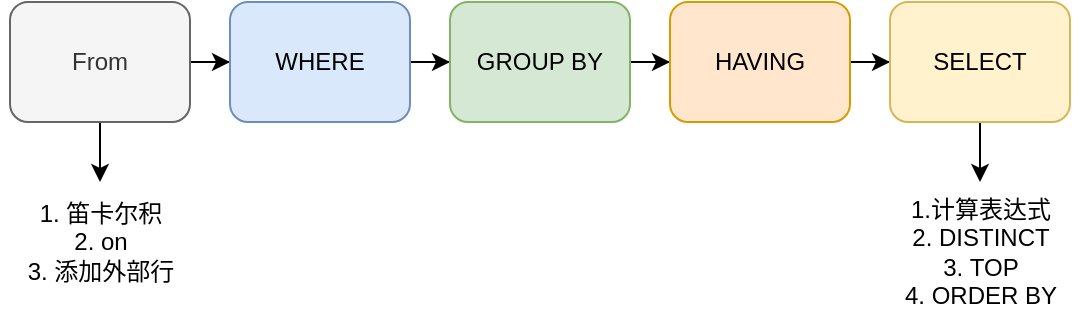 <mxfile version="22.1.12" type="github">
  <diagram name="第 1 页" id="oQV05CseU3vHgIYuu8mG">
    <mxGraphModel dx="764" dy="558" grid="1" gridSize="10" guides="1" tooltips="1" connect="1" arrows="1" fold="1" page="1" pageScale="1" pageWidth="1169" pageHeight="827" math="0" shadow="0">
      <root>
        <mxCell id="0" />
        <mxCell id="1" parent="0" />
        <mxCell id="fGTM9aako0Aeo7FWCWRA-3" value="" style="edgeStyle=orthogonalEdgeStyle;rounded=0;orthogonalLoop=1;jettySize=auto;html=1;" edge="1" parent="1" source="fGTM9aako0Aeo7FWCWRA-1" target="fGTM9aako0Aeo7FWCWRA-2">
          <mxGeometry relative="1" as="geometry" />
        </mxCell>
        <mxCell id="fGTM9aako0Aeo7FWCWRA-13" value="" style="edgeStyle=orthogonalEdgeStyle;rounded=0;orthogonalLoop=1;jettySize=auto;html=1;" edge="1" parent="1" source="fGTM9aako0Aeo7FWCWRA-1" target="fGTM9aako0Aeo7FWCWRA-11">
          <mxGeometry relative="1" as="geometry" />
        </mxCell>
        <mxCell id="fGTM9aako0Aeo7FWCWRA-1" value="From" style="rounded=1;whiteSpace=wrap;html=1;fillColor=#f5f5f5;fontColor=#333333;strokeColor=#666666;" vertex="1" parent="1">
          <mxGeometry x="180" y="210" width="90" height="60" as="geometry" />
        </mxCell>
        <mxCell id="fGTM9aako0Aeo7FWCWRA-5" value="" style="edgeStyle=orthogonalEdgeStyle;rounded=0;orthogonalLoop=1;jettySize=auto;html=1;" edge="1" parent="1" source="fGTM9aako0Aeo7FWCWRA-2" target="fGTM9aako0Aeo7FWCWRA-4">
          <mxGeometry relative="1" as="geometry" />
        </mxCell>
        <mxCell id="fGTM9aako0Aeo7FWCWRA-2" value="WHERE" style="rounded=1;whiteSpace=wrap;html=1;fillColor=#dae8fc;strokeColor=#6c8ebf;" vertex="1" parent="1">
          <mxGeometry x="290" y="210" width="90" height="60" as="geometry" />
        </mxCell>
        <mxCell id="fGTM9aako0Aeo7FWCWRA-7" value="" style="edgeStyle=orthogonalEdgeStyle;rounded=0;orthogonalLoop=1;jettySize=auto;html=1;" edge="1" parent="1" source="fGTM9aako0Aeo7FWCWRA-4" target="fGTM9aako0Aeo7FWCWRA-6">
          <mxGeometry relative="1" as="geometry" />
        </mxCell>
        <mxCell id="fGTM9aako0Aeo7FWCWRA-4" value="GROUP BY" style="rounded=1;whiteSpace=wrap;html=1;fillColor=#d5e8d4;strokeColor=#82b366;" vertex="1" parent="1">
          <mxGeometry x="400" y="210" width="90" height="60" as="geometry" />
        </mxCell>
        <mxCell id="fGTM9aako0Aeo7FWCWRA-9" value="" style="edgeStyle=orthogonalEdgeStyle;rounded=0;orthogonalLoop=1;jettySize=auto;html=1;" edge="1" parent="1" source="fGTM9aako0Aeo7FWCWRA-6" target="fGTM9aako0Aeo7FWCWRA-8">
          <mxGeometry relative="1" as="geometry" />
        </mxCell>
        <mxCell id="fGTM9aako0Aeo7FWCWRA-6" value="HAVING" style="rounded=1;whiteSpace=wrap;html=1;fillColor=#ffe6cc;strokeColor=#d79b00;" vertex="1" parent="1">
          <mxGeometry x="510" y="210" width="90" height="60" as="geometry" />
        </mxCell>
        <mxCell id="fGTM9aako0Aeo7FWCWRA-14" value="" style="edgeStyle=orthogonalEdgeStyle;rounded=0;orthogonalLoop=1;jettySize=auto;html=1;" edge="1" parent="1" source="fGTM9aako0Aeo7FWCWRA-8" target="fGTM9aako0Aeo7FWCWRA-12">
          <mxGeometry relative="1" as="geometry" />
        </mxCell>
        <mxCell id="fGTM9aako0Aeo7FWCWRA-8" value="SELECT" style="rounded=1;whiteSpace=wrap;html=1;fillColor=#fff2cc;strokeColor=#d6b656;" vertex="1" parent="1">
          <mxGeometry x="620" y="210" width="90" height="60" as="geometry" />
        </mxCell>
        <mxCell id="fGTM9aako0Aeo7FWCWRA-11" value="1. 笛卡尔积&lt;br&gt;2. on&lt;br&gt;3. 添加外部行" style="text;html=1;align=center;verticalAlign=middle;resizable=0;points=[];autosize=1;strokeColor=none;fillColor=none;" vertex="1" parent="1">
          <mxGeometry x="175" y="300" width="100" height="60" as="geometry" />
        </mxCell>
        <mxCell id="fGTM9aako0Aeo7FWCWRA-12" value="1.计算表达式&lt;br&gt;2. DISTINCT&lt;br&gt;3.&amp;nbsp;TOP&lt;br&gt;4.&amp;nbsp;ORDER BY" style="text;html=1;align=center;verticalAlign=middle;resizable=0;points=[];autosize=1;strokeColor=none;fillColor=none;" vertex="1" parent="1">
          <mxGeometry x="615" y="300" width="100" height="70" as="geometry" />
        </mxCell>
      </root>
    </mxGraphModel>
  </diagram>
</mxfile>
